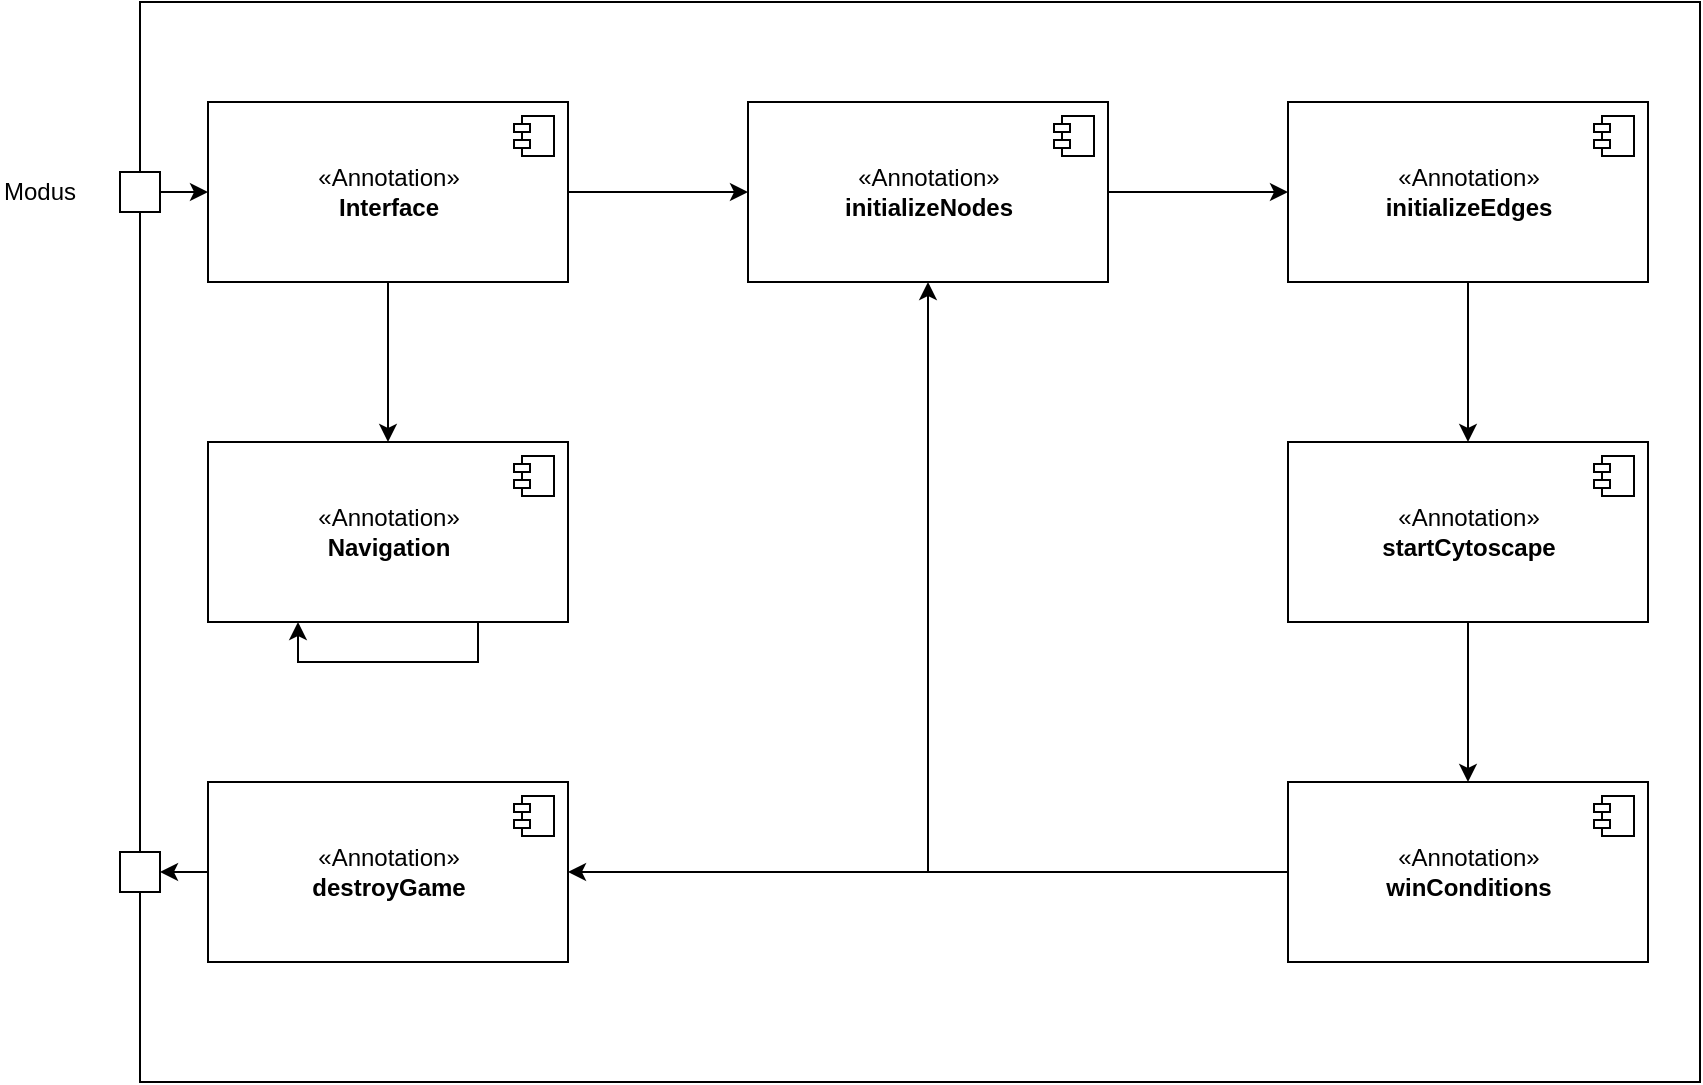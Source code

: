 <mxfile version="14.4.2" type="github"><diagram id="mXj5VXWNXv9QBmRB8gyB" name="Page-1"><mxGraphModel dx="2249" dy="714" grid="1" gridSize="10" guides="1" tooltips="1" connect="1" arrows="1" fold="1" page="1" pageScale="1" pageWidth="827" pageHeight="1169" math="0" shadow="0"><root><mxCell id="0"/><mxCell id="1" parent="0"/><mxCell id="0eNjYjWfAuZp5C8Xks8h-27" value="" style="rounded=0;whiteSpace=wrap;html=1;" vertex="1" parent="1"><mxGeometry x="20" y="50" width="780" height="540" as="geometry"/></mxCell><mxCell id="0eNjYjWfAuZp5C8Xks8h-14" style="edgeStyle=orthogonalEdgeStyle;rounded=0;orthogonalLoop=1;jettySize=auto;html=1;entryX=0;entryY=0.5;entryDx=0;entryDy=0;" edge="1" parent="1" source="0eNjYjWfAuZp5C8Xks8h-1" target="0eNjYjWfAuZp5C8Xks8h-3"><mxGeometry relative="1" as="geometry"/></mxCell><mxCell id="0eNjYjWfAuZp5C8Xks8h-16" style="edgeStyle=orthogonalEdgeStyle;rounded=0;orthogonalLoop=1;jettySize=auto;html=1;entryX=0.5;entryY=0;entryDx=0;entryDy=0;" edge="1" parent="1" source="0eNjYjWfAuZp5C8Xks8h-1" target="0eNjYjWfAuZp5C8Xks8h-12"><mxGeometry relative="1" as="geometry"/></mxCell><mxCell id="0eNjYjWfAuZp5C8Xks8h-1" value="«Annotation»&lt;br&gt;&lt;b&gt;Interface&lt;/b&gt;" style="html=1;dropTarget=0;" vertex="1" parent="1"><mxGeometry x="54" y="100" width="180" height="90" as="geometry"/></mxCell><mxCell id="0eNjYjWfAuZp5C8Xks8h-2" value="" style="shape=module;jettyWidth=8;jettyHeight=4;" vertex="1" parent="0eNjYjWfAuZp5C8Xks8h-1"><mxGeometry x="1" width="20" height="20" relative="1" as="geometry"><mxPoint x="-27" y="7" as="offset"/></mxGeometry></mxCell><mxCell id="0eNjYjWfAuZp5C8Xks8h-15" style="edgeStyle=orthogonalEdgeStyle;rounded=0;orthogonalLoop=1;jettySize=auto;html=1;entryX=0;entryY=0.5;entryDx=0;entryDy=0;" edge="1" parent="1" source="0eNjYjWfAuZp5C8Xks8h-3" target="0eNjYjWfAuZp5C8Xks8h-6"><mxGeometry relative="1" as="geometry"/></mxCell><mxCell id="0eNjYjWfAuZp5C8Xks8h-3" value="«Annotation»&lt;br&gt;&lt;b&gt;initializeNodes&lt;/b&gt;" style="html=1;dropTarget=0;" vertex="1" parent="1"><mxGeometry x="324" y="100" width="180" height="90" as="geometry"/></mxCell><mxCell id="0eNjYjWfAuZp5C8Xks8h-4" value="" style="shape=module;jettyWidth=8;jettyHeight=4;" vertex="1" parent="0eNjYjWfAuZp5C8Xks8h-3"><mxGeometry x="1" width="20" height="20" relative="1" as="geometry"><mxPoint x="-27" y="7" as="offset"/></mxGeometry></mxCell><mxCell id="0eNjYjWfAuZp5C8Xks8h-17" style="edgeStyle=orthogonalEdgeStyle;rounded=0;orthogonalLoop=1;jettySize=auto;html=1;" edge="1" parent="1" source="0eNjYjWfAuZp5C8Xks8h-6" target="0eNjYjWfAuZp5C8Xks8h-8"><mxGeometry relative="1" as="geometry"/></mxCell><mxCell id="0eNjYjWfAuZp5C8Xks8h-6" value="«Annotation»&lt;br&gt;&lt;b&gt;initializeEdges&lt;/b&gt;" style="html=1;dropTarget=0;" vertex="1" parent="1"><mxGeometry x="594" y="100" width="180" height="90" as="geometry"/></mxCell><mxCell id="0eNjYjWfAuZp5C8Xks8h-7" value="" style="shape=module;jettyWidth=8;jettyHeight=4;" vertex="1" parent="0eNjYjWfAuZp5C8Xks8h-6"><mxGeometry x="1" width="20" height="20" relative="1" as="geometry"><mxPoint x="-27" y="7" as="offset"/></mxGeometry></mxCell><mxCell id="0eNjYjWfAuZp5C8Xks8h-18" style="edgeStyle=orthogonalEdgeStyle;rounded=0;orthogonalLoop=1;jettySize=auto;html=1;" edge="1" parent="1" source="0eNjYjWfAuZp5C8Xks8h-8" target="0eNjYjWfAuZp5C8Xks8h-10"><mxGeometry relative="1" as="geometry"/></mxCell><mxCell id="0eNjYjWfAuZp5C8Xks8h-8" value="«Annotation»&lt;br&gt;&lt;b&gt;startCytoscape&lt;/b&gt;" style="html=1;dropTarget=0;" vertex="1" parent="1"><mxGeometry x="594" y="270" width="180" height="90" as="geometry"/></mxCell><mxCell id="0eNjYjWfAuZp5C8Xks8h-9" value="" style="shape=module;jettyWidth=8;jettyHeight=4;" vertex="1" parent="0eNjYjWfAuZp5C8Xks8h-8"><mxGeometry x="1" width="20" height="20" relative="1" as="geometry"><mxPoint x="-27" y="7" as="offset"/></mxGeometry></mxCell><mxCell id="0eNjYjWfAuZp5C8Xks8h-19" style="edgeStyle=orthogonalEdgeStyle;rounded=0;orthogonalLoop=1;jettySize=auto;html=1;entryX=0.5;entryY=1;entryDx=0;entryDy=0;" edge="1" parent="1" source="0eNjYjWfAuZp5C8Xks8h-10" target="0eNjYjWfAuZp5C8Xks8h-3"><mxGeometry relative="1" as="geometry"/></mxCell><mxCell id="0eNjYjWfAuZp5C8Xks8h-26" style="edgeStyle=orthogonalEdgeStyle;rounded=0;orthogonalLoop=1;jettySize=auto;html=1;entryX=1;entryY=0.5;entryDx=0;entryDy=0;" edge="1" parent="1" source="0eNjYjWfAuZp5C8Xks8h-10" target="0eNjYjWfAuZp5C8Xks8h-24"><mxGeometry relative="1" as="geometry"/></mxCell><mxCell id="0eNjYjWfAuZp5C8Xks8h-10" value="«Annotation»&lt;br&gt;&lt;b&gt;winConditions&lt;/b&gt;" style="html=1;dropTarget=0;" vertex="1" parent="1"><mxGeometry x="594" y="440" width="180" height="90" as="geometry"/></mxCell><mxCell id="0eNjYjWfAuZp5C8Xks8h-11" value="" style="shape=module;jettyWidth=8;jettyHeight=4;" vertex="1" parent="0eNjYjWfAuZp5C8Xks8h-10"><mxGeometry x="1" width="20" height="20" relative="1" as="geometry"><mxPoint x="-27" y="7" as="offset"/></mxGeometry></mxCell><mxCell id="0eNjYjWfAuZp5C8Xks8h-12" value="«Annotation»&lt;br&gt;&lt;b&gt;Navigation&lt;/b&gt;" style="html=1;dropTarget=0;" vertex="1" parent="1"><mxGeometry x="54" y="270" width="180" height="90" as="geometry"/></mxCell><mxCell id="0eNjYjWfAuZp5C8Xks8h-13" value="" style="shape=module;jettyWidth=8;jettyHeight=4;" vertex="1" parent="0eNjYjWfAuZp5C8Xks8h-12"><mxGeometry x="1" width="20" height="20" relative="1" as="geometry"><mxPoint x="-27" y="7" as="offset"/></mxGeometry></mxCell><mxCell id="0eNjYjWfAuZp5C8Xks8h-31" style="edgeStyle=orthogonalEdgeStyle;rounded=0;orthogonalLoop=1;jettySize=auto;html=1;" edge="1" parent="1" source="0eNjYjWfAuZp5C8Xks8h-24" target="0eNjYjWfAuZp5C8Xks8h-30"><mxGeometry relative="1" as="geometry"/></mxCell><mxCell id="0eNjYjWfAuZp5C8Xks8h-24" value="«Annotation»&lt;br&gt;&lt;b&gt;destroyGame&lt;/b&gt;" style="html=1;dropTarget=0;" vertex="1" parent="1"><mxGeometry x="54" y="440" width="180" height="90" as="geometry"/></mxCell><mxCell id="0eNjYjWfAuZp5C8Xks8h-25" value="" style="shape=module;jettyWidth=8;jettyHeight=4;" vertex="1" parent="0eNjYjWfAuZp5C8Xks8h-24"><mxGeometry x="1" width="20" height="20" relative="1" as="geometry"><mxPoint x="-27" y="7" as="offset"/></mxGeometry></mxCell><mxCell id="0eNjYjWfAuZp5C8Xks8h-29" style="edgeStyle=orthogonalEdgeStyle;rounded=0;orthogonalLoop=1;jettySize=auto;html=1;" edge="1" parent="1" source="0eNjYjWfAuZp5C8Xks8h-28" target="0eNjYjWfAuZp5C8Xks8h-1"><mxGeometry relative="1" as="geometry"/></mxCell><mxCell id="0eNjYjWfAuZp5C8Xks8h-28" value="" style="whiteSpace=wrap;html=1;aspect=fixed;" vertex="1" parent="1"><mxGeometry x="10" y="135" width="20" height="20" as="geometry"/></mxCell><mxCell id="0eNjYjWfAuZp5C8Xks8h-30" value="" style="whiteSpace=wrap;html=1;aspect=fixed;" vertex="1" parent="1"><mxGeometry x="10" y="475" width="20" height="20" as="geometry"/></mxCell><mxCell id="0eNjYjWfAuZp5C8Xks8h-32" value="Modus" style="text;html=1;strokeColor=none;fillColor=none;align=center;verticalAlign=middle;whiteSpace=wrap;rounded=0;" vertex="1" parent="1"><mxGeometry x="-50" y="135" width="40" height="20" as="geometry"/></mxCell><mxCell id="0eNjYjWfAuZp5C8Xks8h-33" style="edgeStyle=orthogonalEdgeStyle;rounded=0;orthogonalLoop=1;jettySize=auto;html=1;exitX=0.75;exitY=1;exitDx=0;exitDy=0;entryX=0.25;entryY=1;entryDx=0;entryDy=0;" edge="1" parent="1" source="0eNjYjWfAuZp5C8Xks8h-12" target="0eNjYjWfAuZp5C8Xks8h-12"><mxGeometry relative="1" as="geometry"/></mxCell></root></mxGraphModel></diagram></mxfile>